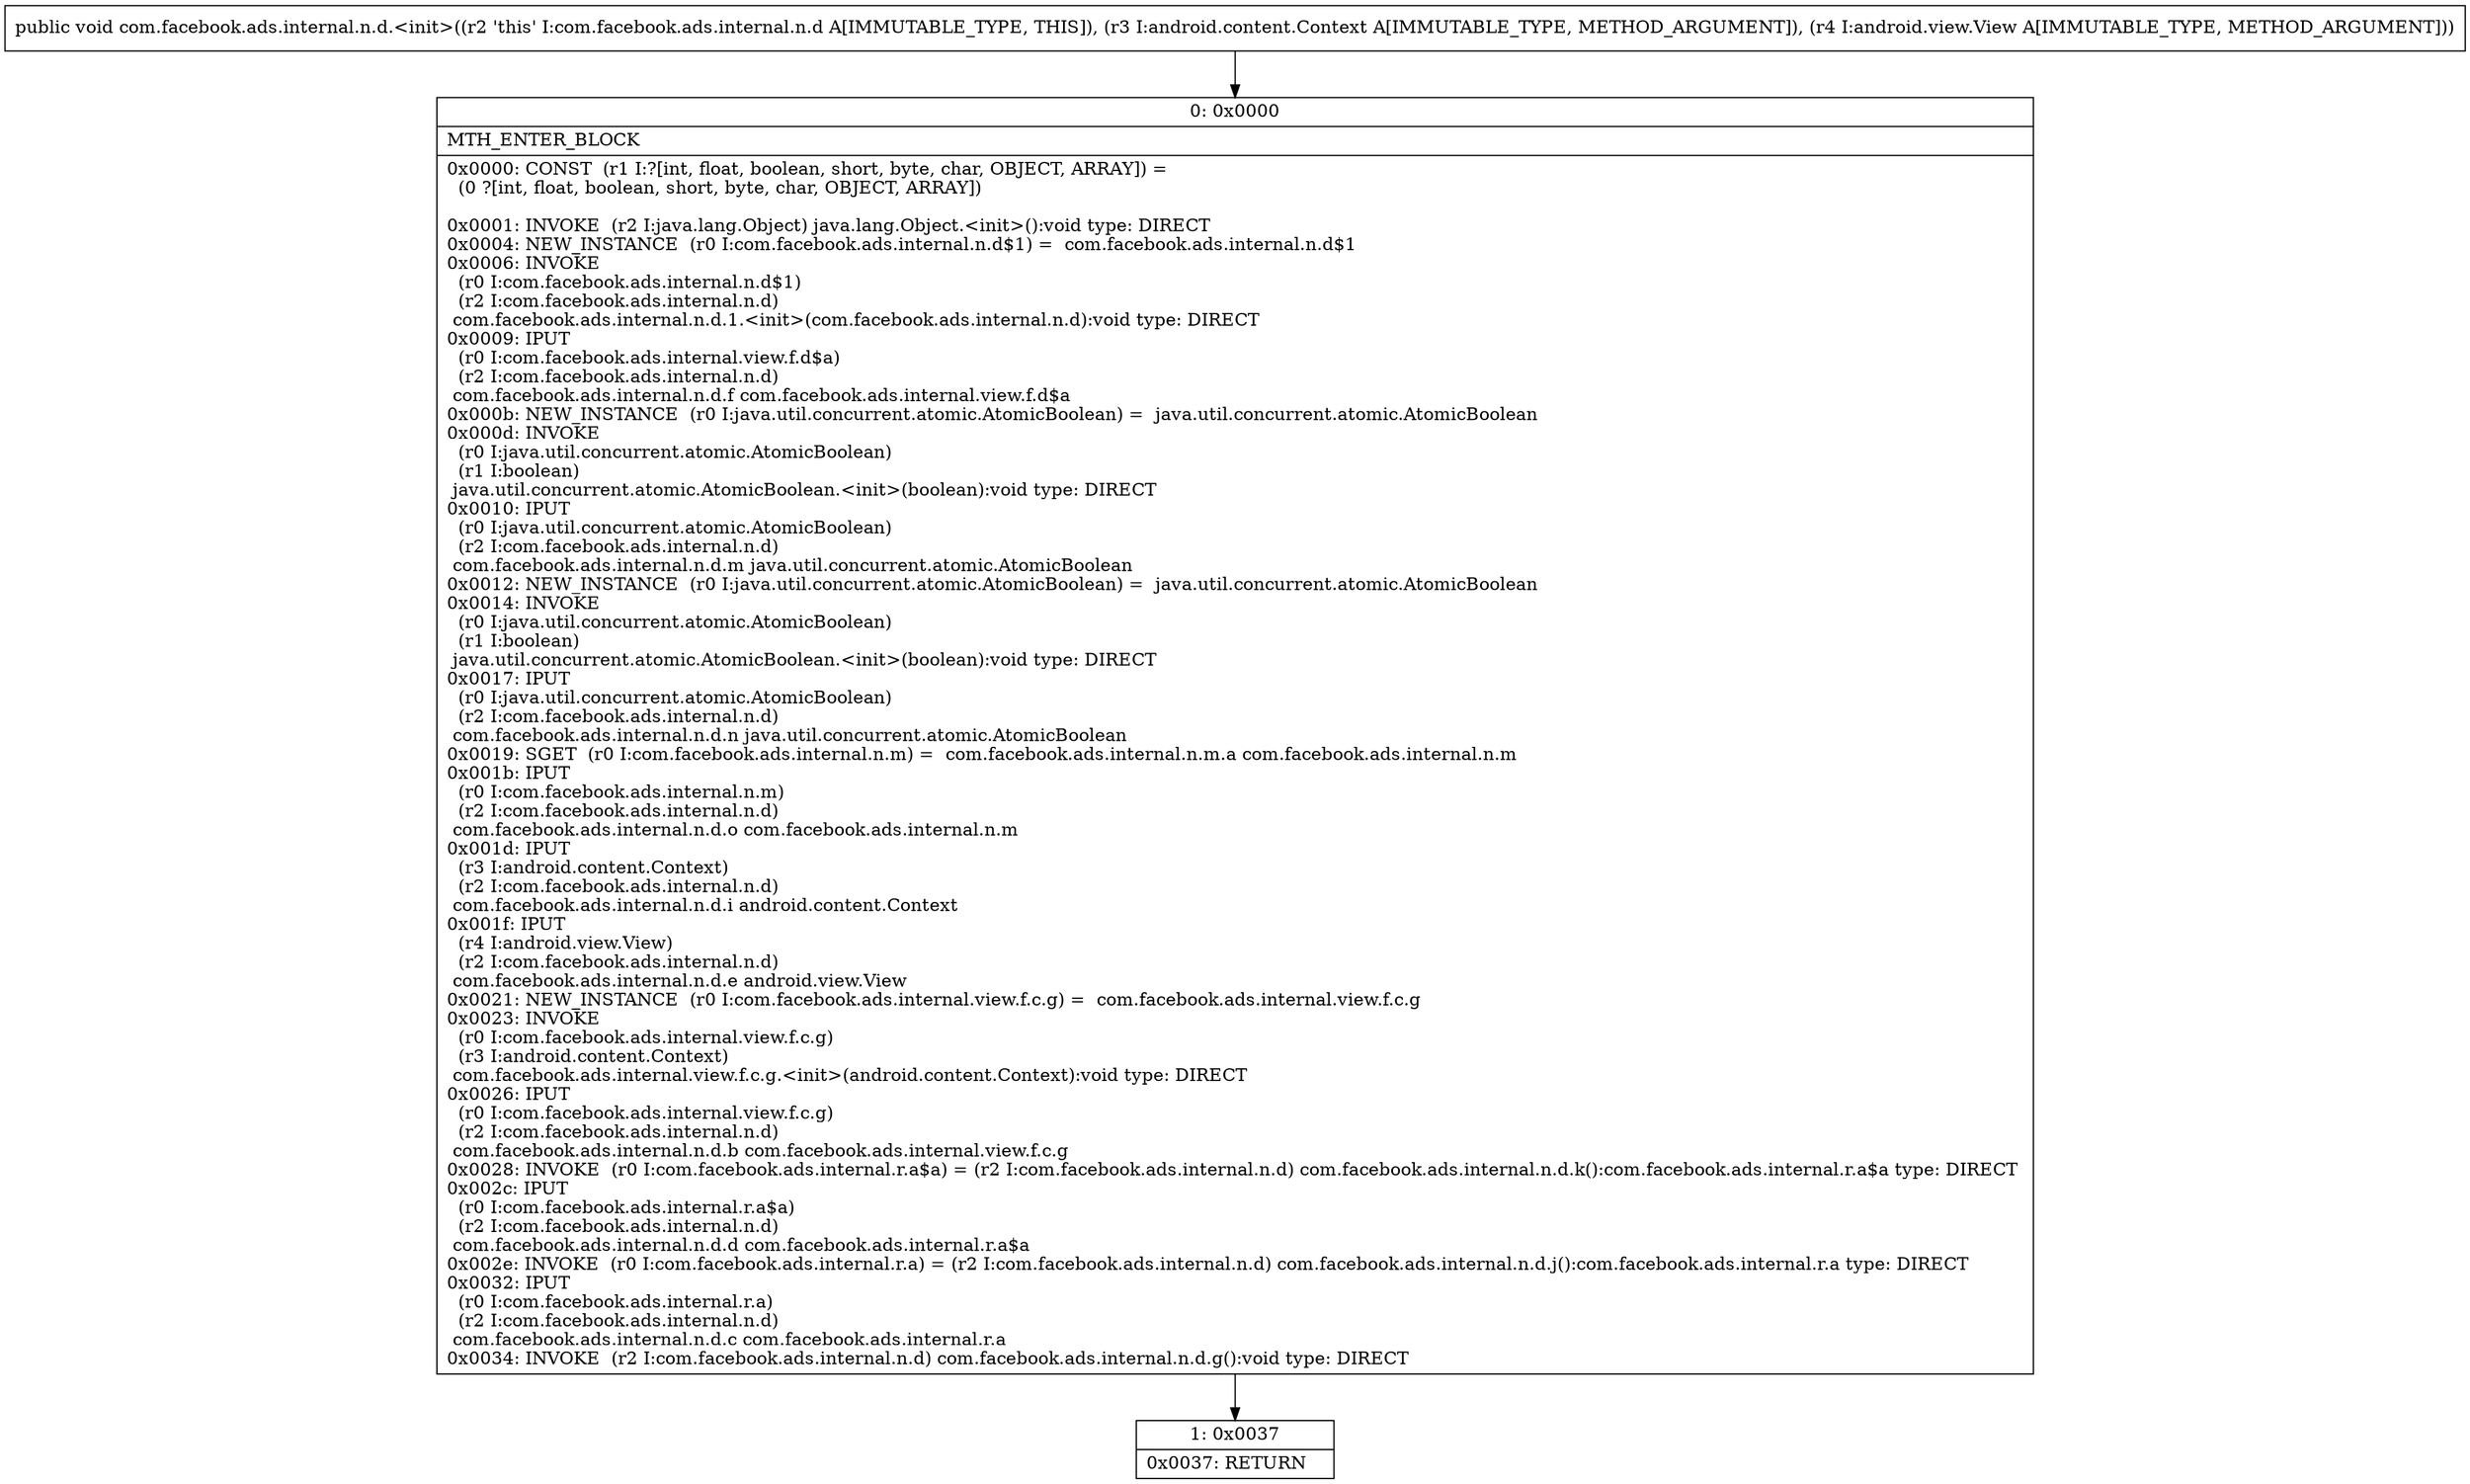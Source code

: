 digraph "CFG forcom.facebook.ads.internal.n.d.\<init\>(Landroid\/content\/Context;Landroid\/view\/View;)V" {
Node_0 [shape=record,label="{0\:\ 0x0000|MTH_ENTER_BLOCK\l|0x0000: CONST  (r1 I:?[int, float, boolean, short, byte, char, OBJECT, ARRAY]) = \l  (0 ?[int, float, boolean, short, byte, char, OBJECT, ARRAY])\l \l0x0001: INVOKE  (r2 I:java.lang.Object) java.lang.Object.\<init\>():void type: DIRECT \l0x0004: NEW_INSTANCE  (r0 I:com.facebook.ads.internal.n.d$1) =  com.facebook.ads.internal.n.d$1 \l0x0006: INVOKE  \l  (r0 I:com.facebook.ads.internal.n.d$1)\l  (r2 I:com.facebook.ads.internal.n.d)\l com.facebook.ads.internal.n.d.1.\<init\>(com.facebook.ads.internal.n.d):void type: DIRECT \l0x0009: IPUT  \l  (r0 I:com.facebook.ads.internal.view.f.d$a)\l  (r2 I:com.facebook.ads.internal.n.d)\l com.facebook.ads.internal.n.d.f com.facebook.ads.internal.view.f.d$a \l0x000b: NEW_INSTANCE  (r0 I:java.util.concurrent.atomic.AtomicBoolean) =  java.util.concurrent.atomic.AtomicBoolean \l0x000d: INVOKE  \l  (r0 I:java.util.concurrent.atomic.AtomicBoolean)\l  (r1 I:boolean)\l java.util.concurrent.atomic.AtomicBoolean.\<init\>(boolean):void type: DIRECT \l0x0010: IPUT  \l  (r0 I:java.util.concurrent.atomic.AtomicBoolean)\l  (r2 I:com.facebook.ads.internal.n.d)\l com.facebook.ads.internal.n.d.m java.util.concurrent.atomic.AtomicBoolean \l0x0012: NEW_INSTANCE  (r0 I:java.util.concurrent.atomic.AtomicBoolean) =  java.util.concurrent.atomic.AtomicBoolean \l0x0014: INVOKE  \l  (r0 I:java.util.concurrent.atomic.AtomicBoolean)\l  (r1 I:boolean)\l java.util.concurrent.atomic.AtomicBoolean.\<init\>(boolean):void type: DIRECT \l0x0017: IPUT  \l  (r0 I:java.util.concurrent.atomic.AtomicBoolean)\l  (r2 I:com.facebook.ads.internal.n.d)\l com.facebook.ads.internal.n.d.n java.util.concurrent.atomic.AtomicBoolean \l0x0019: SGET  (r0 I:com.facebook.ads.internal.n.m) =  com.facebook.ads.internal.n.m.a com.facebook.ads.internal.n.m \l0x001b: IPUT  \l  (r0 I:com.facebook.ads.internal.n.m)\l  (r2 I:com.facebook.ads.internal.n.d)\l com.facebook.ads.internal.n.d.o com.facebook.ads.internal.n.m \l0x001d: IPUT  \l  (r3 I:android.content.Context)\l  (r2 I:com.facebook.ads.internal.n.d)\l com.facebook.ads.internal.n.d.i android.content.Context \l0x001f: IPUT  \l  (r4 I:android.view.View)\l  (r2 I:com.facebook.ads.internal.n.d)\l com.facebook.ads.internal.n.d.e android.view.View \l0x0021: NEW_INSTANCE  (r0 I:com.facebook.ads.internal.view.f.c.g) =  com.facebook.ads.internal.view.f.c.g \l0x0023: INVOKE  \l  (r0 I:com.facebook.ads.internal.view.f.c.g)\l  (r3 I:android.content.Context)\l com.facebook.ads.internal.view.f.c.g.\<init\>(android.content.Context):void type: DIRECT \l0x0026: IPUT  \l  (r0 I:com.facebook.ads.internal.view.f.c.g)\l  (r2 I:com.facebook.ads.internal.n.d)\l com.facebook.ads.internal.n.d.b com.facebook.ads.internal.view.f.c.g \l0x0028: INVOKE  (r0 I:com.facebook.ads.internal.r.a$a) = (r2 I:com.facebook.ads.internal.n.d) com.facebook.ads.internal.n.d.k():com.facebook.ads.internal.r.a$a type: DIRECT \l0x002c: IPUT  \l  (r0 I:com.facebook.ads.internal.r.a$a)\l  (r2 I:com.facebook.ads.internal.n.d)\l com.facebook.ads.internal.n.d.d com.facebook.ads.internal.r.a$a \l0x002e: INVOKE  (r0 I:com.facebook.ads.internal.r.a) = (r2 I:com.facebook.ads.internal.n.d) com.facebook.ads.internal.n.d.j():com.facebook.ads.internal.r.a type: DIRECT \l0x0032: IPUT  \l  (r0 I:com.facebook.ads.internal.r.a)\l  (r2 I:com.facebook.ads.internal.n.d)\l com.facebook.ads.internal.n.d.c com.facebook.ads.internal.r.a \l0x0034: INVOKE  (r2 I:com.facebook.ads.internal.n.d) com.facebook.ads.internal.n.d.g():void type: DIRECT \l}"];
Node_1 [shape=record,label="{1\:\ 0x0037|0x0037: RETURN   \l}"];
MethodNode[shape=record,label="{public void com.facebook.ads.internal.n.d.\<init\>((r2 'this' I:com.facebook.ads.internal.n.d A[IMMUTABLE_TYPE, THIS]), (r3 I:android.content.Context A[IMMUTABLE_TYPE, METHOD_ARGUMENT]), (r4 I:android.view.View A[IMMUTABLE_TYPE, METHOD_ARGUMENT])) }"];
MethodNode -> Node_0;
Node_0 -> Node_1;
}

